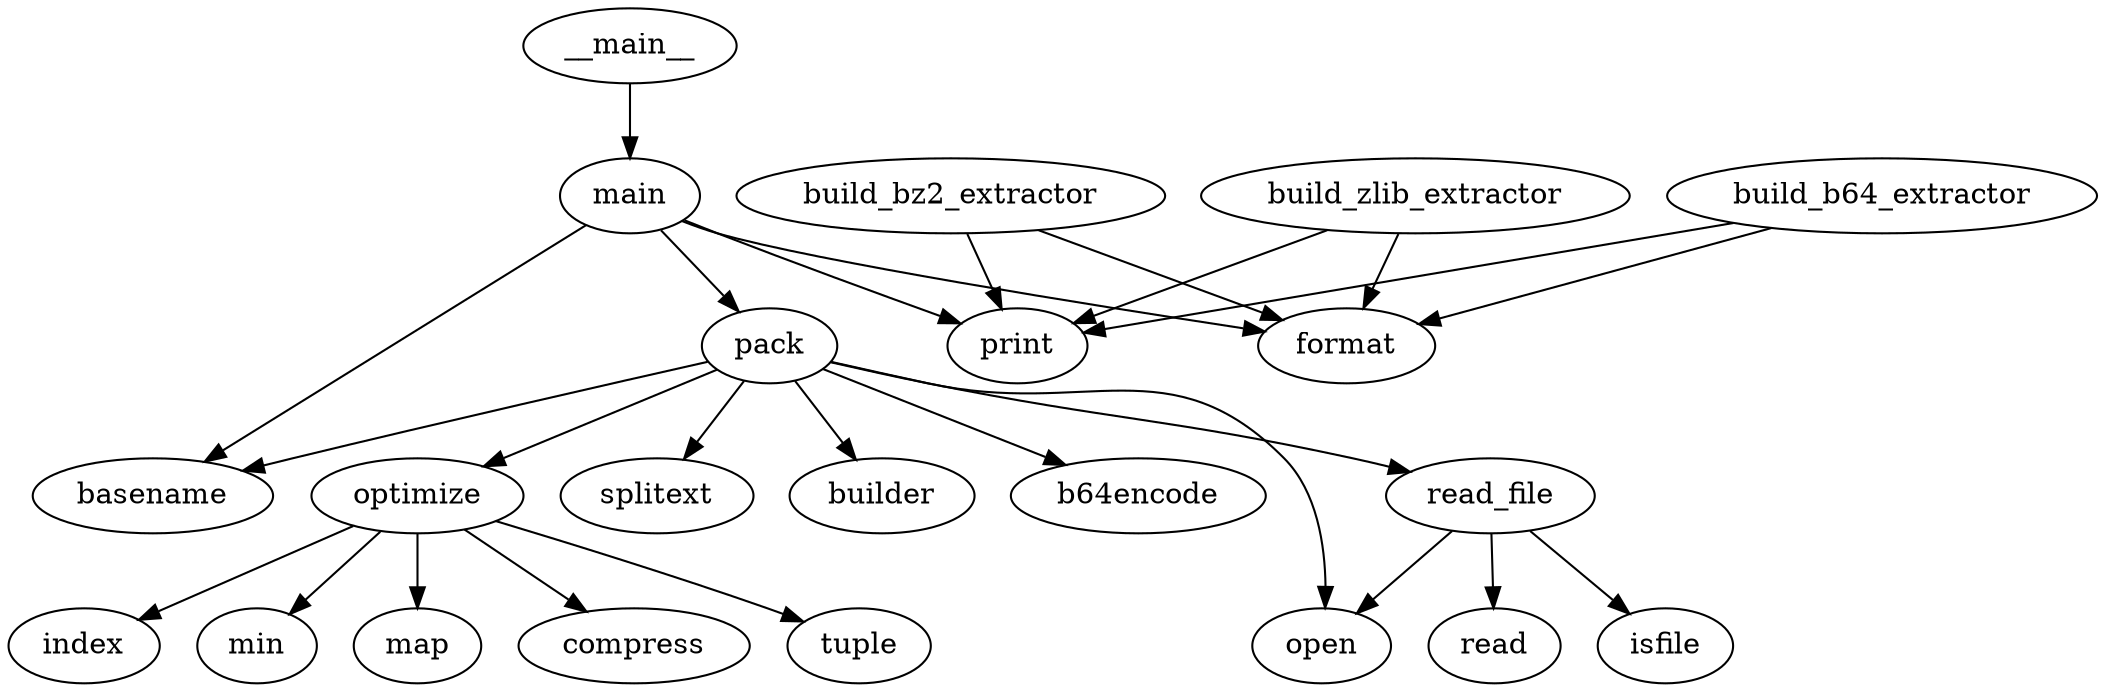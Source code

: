 strict digraph  {
main;
pack;
print;
format;
basename;
read_file;
optimize;
open;
splitext;
builder;
b64encode;
isfile;
read;
compress;
tuple;
map;
index;
min;
build_bz2_extractor;
build_zlib_extractor;
build_b64_extractor;
__main__;
main -> pack;
main -> print;
main -> format;
main -> basename;
pack -> read_file;
pack -> optimize;
pack -> open;
pack -> splitext;
pack -> builder;
pack -> basename;
pack -> b64encode;
read_file -> isfile;
read_file -> open;
read_file -> read;
optimize -> compress;
optimize -> tuple;
optimize -> map;
optimize -> index;
optimize -> min;
build_bz2_extractor -> print;
build_bz2_extractor -> format;
build_zlib_extractor -> print;
build_zlib_extractor -> format;
build_b64_extractor -> print;
build_b64_extractor -> format;
__main__ -> main;
}
